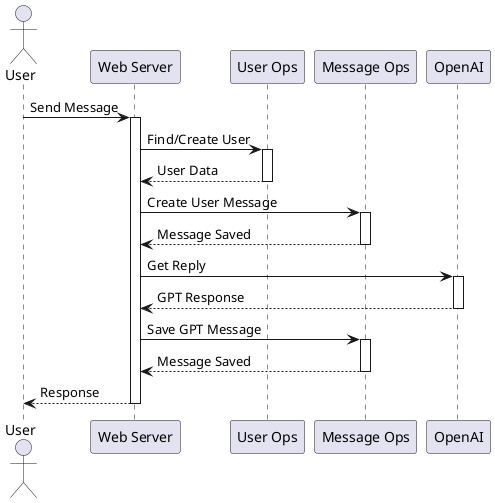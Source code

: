 @startuml Sequence Diagram
actor User
participant "Web Server" as WS
participant "User Ops" as UO
participant "Message Ops" as MO
participant "OpenAI" as AI

User -> WS: Send Message
activate WS

WS -> UO: Find/Create User
activate UO
UO --> WS: User Data
deactivate UO

WS -> MO: Create User Message
activate MO
MO --> WS: Message Saved
deactivate MO

WS -> AI: Get Reply
activate AI
AI --> WS: GPT Response
deactivate AI

WS -> MO: Save GPT Message
activate MO
MO --> WS: Message Saved
deactivate MO

WS --> User: Response
deactivate WS
@enduml